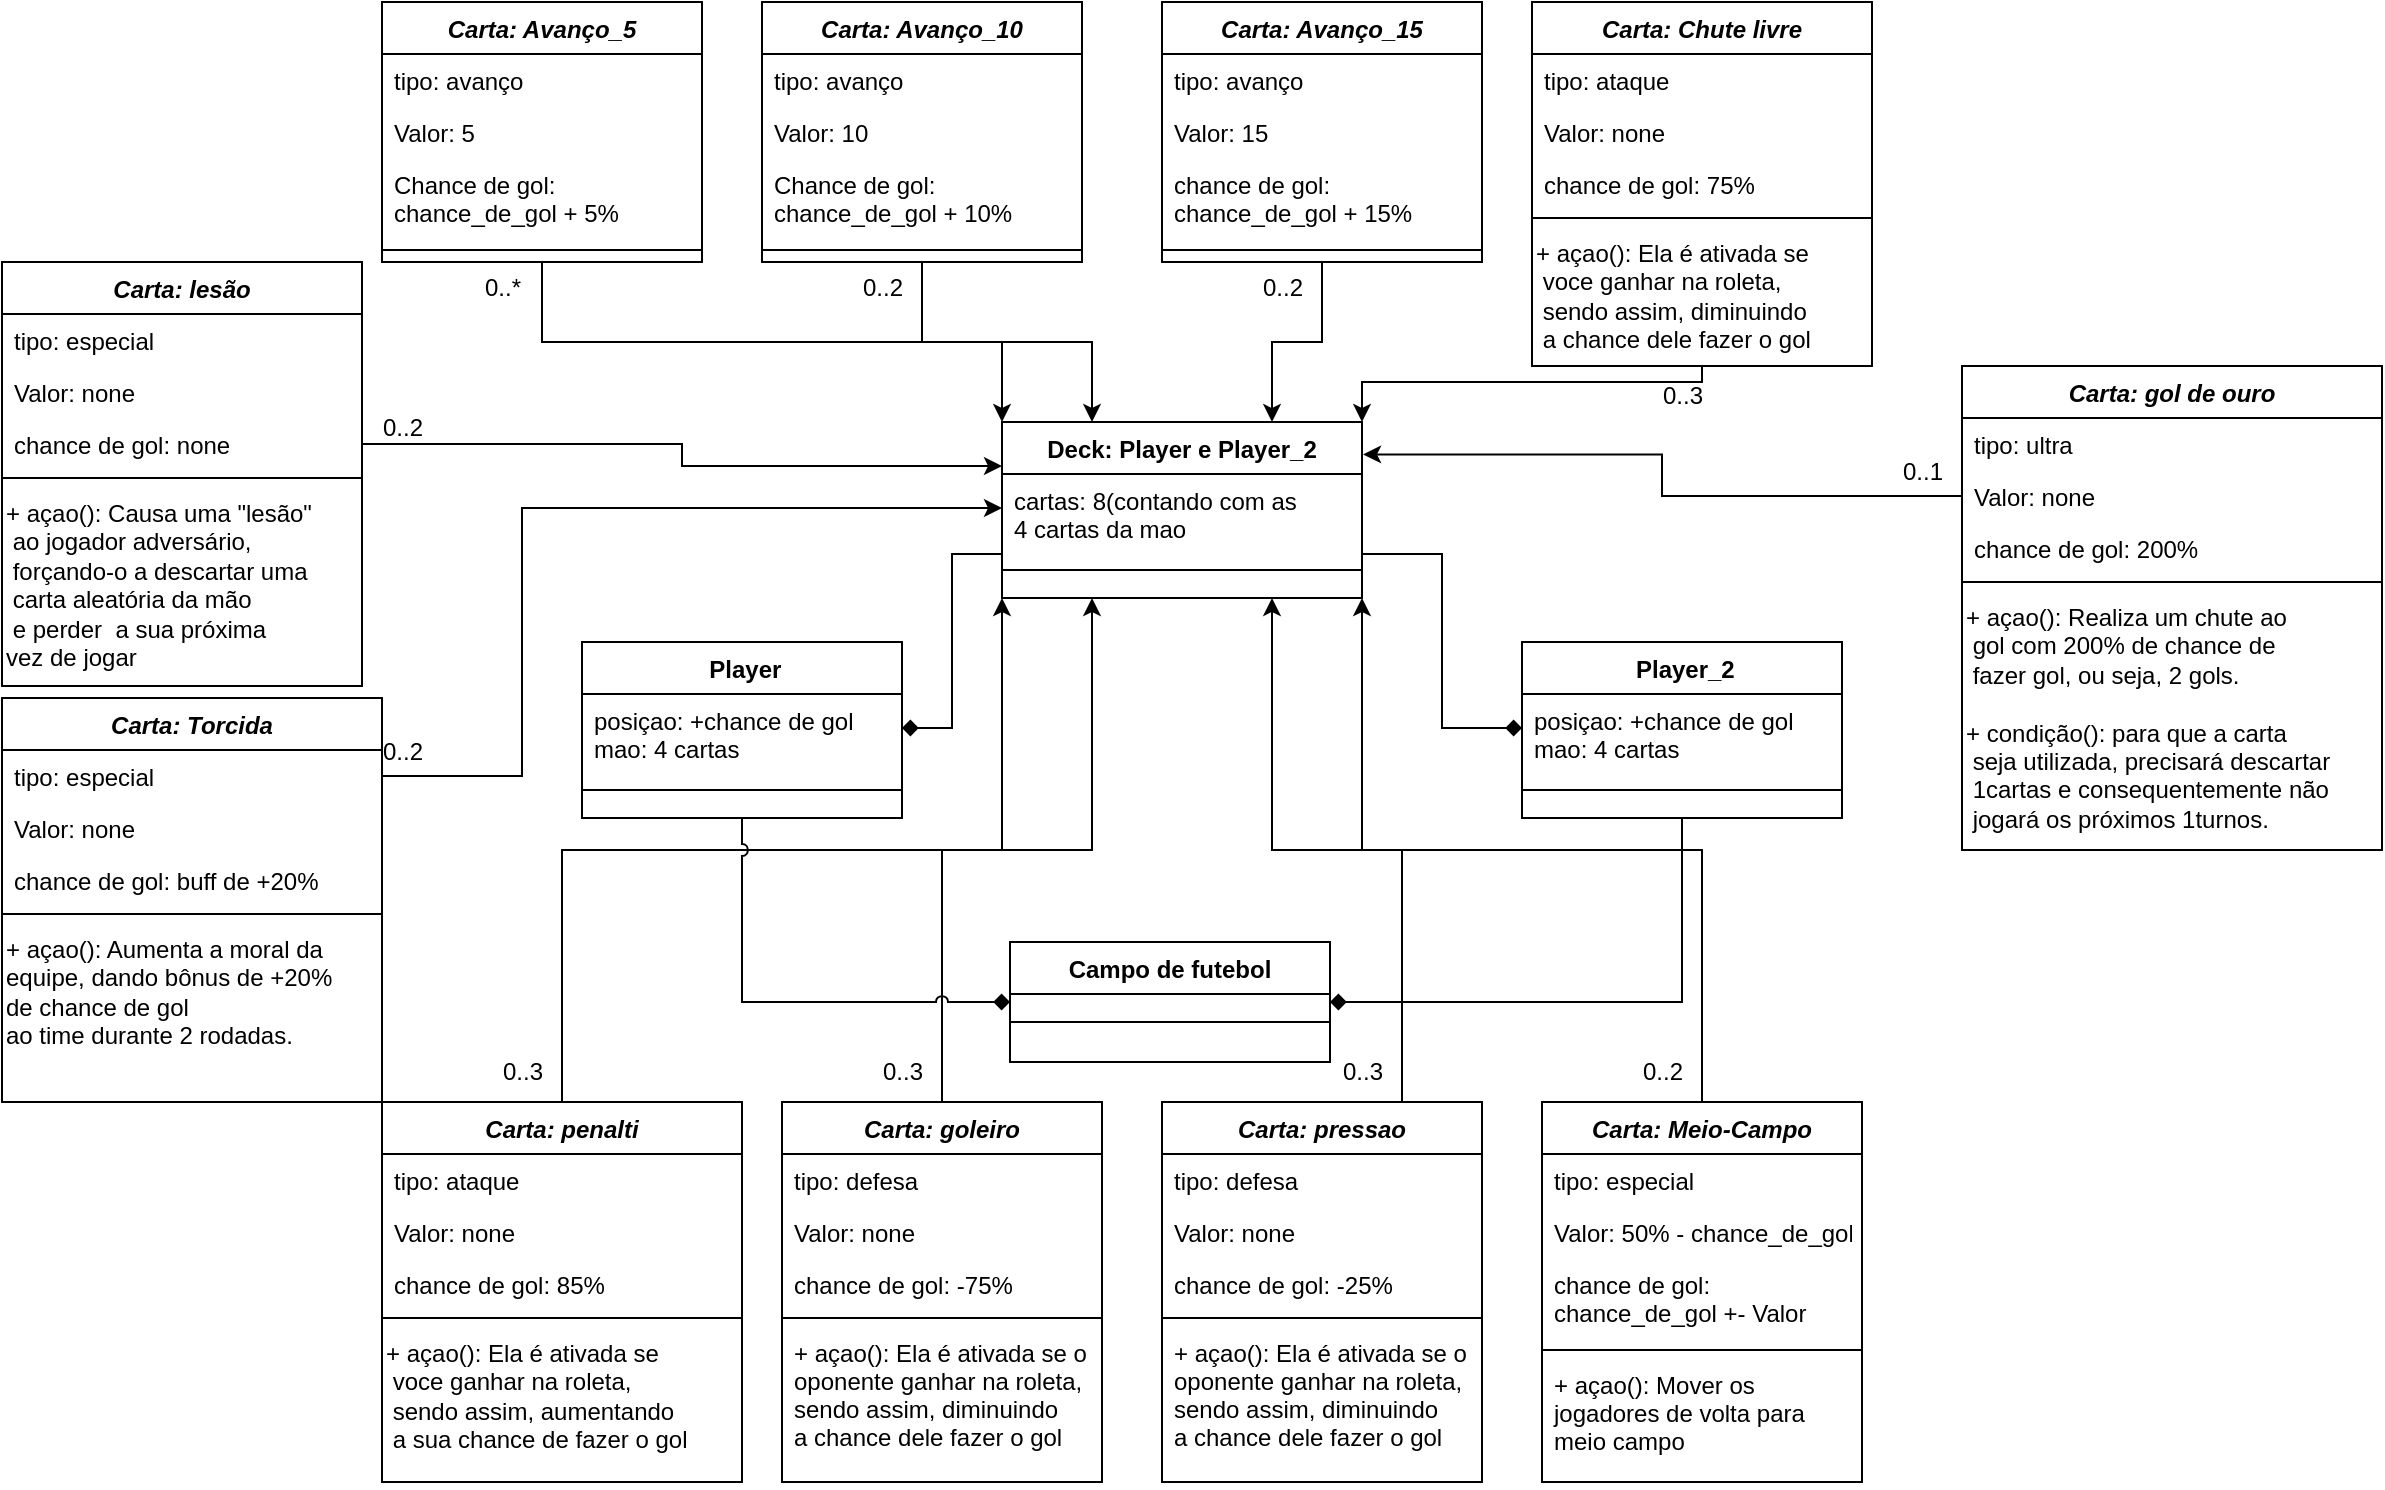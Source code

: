 <mxfile version="22.0.8" type="device">
  <diagram id="C5RBs43oDa-KdzZeNtuy" name="Page-1">
    <mxGraphModel dx="2336" dy="794" grid="1" gridSize="10" guides="1" tooltips="1" connect="1" arrows="1" fold="1" page="1" pageScale="1" pageWidth="827" pageHeight="1169" math="0" shadow="0">
      <root>
        <mxCell id="WIyWlLk6GJQsqaUBKTNV-0" />
        <mxCell id="WIyWlLk6GJQsqaUBKTNV-1" parent="WIyWlLk6GJQsqaUBKTNV-0" />
        <mxCell id="B_rmdDWSVNnGMB5uaclX-45" style="edgeStyle=orthogonalEdgeStyle;rounded=0;orthogonalLoop=1;jettySize=auto;html=1;exitX=0.5;exitY=1;exitDx=0;exitDy=0;entryX=0;entryY=0;entryDx=0;entryDy=0;" parent="WIyWlLk6GJQsqaUBKTNV-1" source="zkfFHV4jXpPFQw0GAbJ--0" target="zkfFHV4jXpPFQw0GAbJ--13" edge="1">
          <mxGeometry relative="1" as="geometry" />
        </mxCell>
        <mxCell id="zkfFHV4jXpPFQw0GAbJ--0" value="Carta: Avanço_5" style="swimlane;fontStyle=3;align=center;verticalAlign=top;childLayout=stackLayout;horizontal=1;startSize=26;horizontalStack=0;resizeParent=1;resizeLast=0;collapsible=1;marginBottom=0;rounded=0;shadow=0;strokeWidth=1;" parent="WIyWlLk6GJQsqaUBKTNV-1" vertex="1">
          <mxGeometry x="20" y="30" width="160" height="130" as="geometry">
            <mxRectangle x="230" y="140" width="160" height="26" as="alternateBounds" />
          </mxGeometry>
        </mxCell>
        <mxCell id="zkfFHV4jXpPFQw0GAbJ--1" value="tipo: avanço" style="text;align=left;verticalAlign=top;spacingLeft=4;spacingRight=4;overflow=hidden;rotatable=0;points=[[0,0.5],[1,0.5]];portConstraint=eastwest;" parent="zkfFHV4jXpPFQw0GAbJ--0" vertex="1">
          <mxGeometry y="26" width="160" height="26" as="geometry" />
        </mxCell>
        <mxCell id="zkfFHV4jXpPFQw0GAbJ--2" value="Valor: 5" style="text;align=left;verticalAlign=top;spacingLeft=4;spacingRight=4;overflow=hidden;rotatable=0;points=[[0,0.5],[1,0.5]];portConstraint=eastwest;rounded=0;shadow=0;html=0;" parent="zkfFHV4jXpPFQw0GAbJ--0" vertex="1">
          <mxGeometry y="52" width="160" height="26" as="geometry" />
        </mxCell>
        <mxCell id="zkfFHV4jXpPFQw0GAbJ--3" value="Chance de gol:&#xa;chance_de_gol + 5%" style="text;align=left;verticalAlign=top;spacingLeft=4;spacingRight=4;overflow=hidden;rotatable=0;points=[[0,0.5],[1,0.5]];portConstraint=eastwest;rounded=0;shadow=0;html=0;" parent="zkfFHV4jXpPFQw0GAbJ--0" vertex="1">
          <mxGeometry y="78" width="160" height="42" as="geometry" />
        </mxCell>
        <mxCell id="zkfFHV4jXpPFQw0GAbJ--4" value="" style="line;html=1;strokeWidth=1;align=left;verticalAlign=middle;spacingTop=-1;spacingLeft=3;spacingRight=3;rotatable=0;labelPosition=right;points=[];portConstraint=eastwest;" parent="zkfFHV4jXpPFQw0GAbJ--0" vertex="1">
          <mxGeometry y="120" width="160" height="8" as="geometry" />
        </mxCell>
        <mxCell id="zkfFHV4jXpPFQw0GAbJ--13" value="Deck: Player e Player_2" style="swimlane;fontStyle=1;align=center;verticalAlign=top;childLayout=stackLayout;horizontal=1;startSize=26;horizontalStack=0;resizeParent=1;resizeLast=0;collapsible=1;marginBottom=0;rounded=0;shadow=0;strokeWidth=1;" parent="WIyWlLk6GJQsqaUBKTNV-1" vertex="1">
          <mxGeometry x="330" y="240" width="180" height="88" as="geometry">
            <mxRectangle x="340" y="380" width="170" height="26" as="alternateBounds" />
          </mxGeometry>
        </mxCell>
        <mxCell id="zkfFHV4jXpPFQw0GAbJ--14" value="cartas: 8(contando com as &#xa;4 cartas da mao" style="text;align=left;verticalAlign=top;spacingLeft=4;spacingRight=4;overflow=hidden;rotatable=0;points=[[0,0.5],[1,0.5]];portConstraint=eastwest;" parent="zkfFHV4jXpPFQw0GAbJ--13" vertex="1">
          <mxGeometry y="26" width="180" height="34" as="geometry" />
        </mxCell>
        <mxCell id="zkfFHV4jXpPFQw0GAbJ--15" value="" style="line;html=1;strokeWidth=1;align=left;verticalAlign=middle;spacingTop=-1;spacingLeft=3;spacingRight=3;rotatable=0;labelPosition=right;points=[];portConstraint=eastwest;" parent="zkfFHV4jXpPFQw0GAbJ--13" vertex="1">
          <mxGeometry y="60" width="180" height="28" as="geometry" />
        </mxCell>
        <mxCell id="B_rmdDWSVNnGMB5uaclX-46" style="edgeStyle=orthogonalEdgeStyle;rounded=0;orthogonalLoop=1;jettySize=auto;html=1;exitX=0.5;exitY=1;exitDx=0;exitDy=0;entryX=0.25;entryY=0;entryDx=0;entryDy=0;" parent="WIyWlLk6GJQsqaUBKTNV-1" source="B_rmdDWSVNnGMB5uaclX-0" target="zkfFHV4jXpPFQw0GAbJ--13" edge="1">
          <mxGeometry relative="1" as="geometry" />
        </mxCell>
        <mxCell id="B_rmdDWSVNnGMB5uaclX-0" value="Carta: Avanço_10" style="swimlane;fontStyle=3;align=center;verticalAlign=top;childLayout=stackLayout;horizontal=1;startSize=26;horizontalStack=0;resizeParent=1;resizeLast=0;collapsible=1;marginBottom=0;rounded=0;shadow=0;strokeWidth=1;" parent="WIyWlLk6GJQsqaUBKTNV-1" vertex="1">
          <mxGeometry x="210" y="30" width="160" height="130" as="geometry">
            <mxRectangle x="230" y="140" width="160" height="26" as="alternateBounds" />
          </mxGeometry>
        </mxCell>
        <mxCell id="B_rmdDWSVNnGMB5uaclX-1" value="tipo: avanço" style="text;align=left;verticalAlign=top;spacingLeft=4;spacingRight=4;overflow=hidden;rotatable=0;points=[[0,0.5],[1,0.5]];portConstraint=eastwest;" parent="B_rmdDWSVNnGMB5uaclX-0" vertex="1">
          <mxGeometry y="26" width="160" height="26" as="geometry" />
        </mxCell>
        <mxCell id="B_rmdDWSVNnGMB5uaclX-2" value="Valor: 10" style="text;align=left;verticalAlign=top;spacingLeft=4;spacingRight=4;overflow=hidden;rotatable=0;points=[[0,0.5],[1,0.5]];portConstraint=eastwest;rounded=0;shadow=0;html=0;" parent="B_rmdDWSVNnGMB5uaclX-0" vertex="1">
          <mxGeometry y="52" width="160" height="26" as="geometry" />
        </mxCell>
        <mxCell id="B_rmdDWSVNnGMB5uaclX-3" value="Chance de gol:&#xa;chance_de_gol + 10%" style="text;align=left;verticalAlign=top;spacingLeft=4;spacingRight=4;overflow=hidden;rotatable=0;points=[[0,0.5],[1,0.5]];portConstraint=eastwest;rounded=0;shadow=0;html=0;" parent="B_rmdDWSVNnGMB5uaclX-0" vertex="1">
          <mxGeometry y="78" width="160" height="42" as="geometry" />
        </mxCell>
        <mxCell id="B_rmdDWSVNnGMB5uaclX-4" value="" style="line;html=1;strokeWidth=1;align=left;verticalAlign=middle;spacingTop=-1;spacingLeft=3;spacingRight=3;rotatable=0;labelPosition=right;points=[];portConstraint=eastwest;" parent="B_rmdDWSVNnGMB5uaclX-0" vertex="1">
          <mxGeometry y="120" width="160" height="8" as="geometry" />
        </mxCell>
        <mxCell id="B_rmdDWSVNnGMB5uaclX-6" value="Carta: Avanço_15" style="swimlane;fontStyle=3;align=center;verticalAlign=top;childLayout=stackLayout;horizontal=1;startSize=26;horizontalStack=0;resizeParent=1;resizeLast=0;collapsible=1;marginBottom=0;rounded=0;shadow=0;strokeWidth=1;" parent="WIyWlLk6GJQsqaUBKTNV-1" vertex="1">
          <mxGeometry x="410" y="30" width="160" height="130" as="geometry">
            <mxRectangle x="230" y="140" width="160" height="26" as="alternateBounds" />
          </mxGeometry>
        </mxCell>
        <mxCell id="B_rmdDWSVNnGMB5uaclX-7" value="tipo: avanço" style="text;align=left;verticalAlign=top;spacingLeft=4;spacingRight=4;overflow=hidden;rotatable=0;points=[[0,0.5],[1,0.5]];portConstraint=eastwest;" parent="B_rmdDWSVNnGMB5uaclX-6" vertex="1">
          <mxGeometry y="26" width="160" height="26" as="geometry" />
        </mxCell>
        <mxCell id="B_rmdDWSVNnGMB5uaclX-8" value="Valor: 15" style="text;align=left;verticalAlign=top;spacingLeft=4;spacingRight=4;overflow=hidden;rotatable=0;points=[[0,0.5],[1,0.5]];portConstraint=eastwest;rounded=0;shadow=0;html=0;" parent="B_rmdDWSVNnGMB5uaclX-6" vertex="1">
          <mxGeometry y="52" width="160" height="26" as="geometry" />
        </mxCell>
        <mxCell id="B_rmdDWSVNnGMB5uaclX-9" value="chance de gol:&#xa;chance_de_gol + 15%" style="text;align=left;verticalAlign=top;spacingLeft=4;spacingRight=4;overflow=hidden;rotatable=0;points=[[0,0.5],[1,0.5]];portConstraint=eastwest;rounded=0;shadow=0;html=0;" parent="B_rmdDWSVNnGMB5uaclX-6" vertex="1">
          <mxGeometry y="78" width="160" height="42" as="geometry" />
        </mxCell>
        <mxCell id="B_rmdDWSVNnGMB5uaclX-10" value="" style="line;html=1;strokeWidth=1;align=left;verticalAlign=middle;spacingTop=-1;spacingLeft=3;spacingRight=3;rotatable=0;labelPosition=right;points=[];portConstraint=eastwest;" parent="B_rmdDWSVNnGMB5uaclX-6" vertex="1">
          <mxGeometry y="120" width="160" height="8" as="geometry" />
        </mxCell>
        <mxCell id="B_rmdDWSVNnGMB5uaclX-49" style="edgeStyle=orthogonalEdgeStyle;rounded=0;orthogonalLoop=1;jettySize=auto;html=1;exitX=0.5;exitY=1;exitDx=0;exitDy=0;entryX=1;entryY=0;entryDx=0;entryDy=0;" parent="WIyWlLk6GJQsqaUBKTNV-1" source="B_rmdDWSVNnGMB5uaclX-12" target="zkfFHV4jXpPFQw0GAbJ--13" edge="1">
          <mxGeometry relative="1" as="geometry">
            <Array as="points">
              <mxPoint x="680" y="220" />
              <mxPoint x="510" y="220" />
            </Array>
          </mxGeometry>
        </mxCell>
        <mxCell id="B_rmdDWSVNnGMB5uaclX-12" value="Carta: Chute livre" style="swimlane;fontStyle=3;align=center;verticalAlign=top;childLayout=stackLayout;horizontal=1;startSize=26;horizontalStack=0;resizeParent=1;resizeLast=0;collapsible=1;marginBottom=0;rounded=0;shadow=0;strokeWidth=1;" parent="WIyWlLk6GJQsqaUBKTNV-1" vertex="1">
          <mxGeometry x="595" y="30" width="170" height="182" as="geometry">
            <mxRectangle x="230" y="140" width="160" height="26" as="alternateBounds" />
          </mxGeometry>
        </mxCell>
        <mxCell id="B_rmdDWSVNnGMB5uaclX-13" value="tipo: ataque" style="text;align=left;verticalAlign=top;spacingLeft=4;spacingRight=4;overflow=hidden;rotatable=0;points=[[0,0.5],[1,0.5]];portConstraint=eastwest;" parent="B_rmdDWSVNnGMB5uaclX-12" vertex="1">
          <mxGeometry y="26" width="170" height="26" as="geometry" />
        </mxCell>
        <mxCell id="B_rmdDWSVNnGMB5uaclX-14" value="Valor: none" style="text;align=left;verticalAlign=top;spacingLeft=4;spacingRight=4;overflow=hidden;rotatable=0;points=[[0,0.5],[1,0.5]];portConstraint=eastwest;rounded=0;shadow=0;html=0;" parent="B_rmdDWSVNnGMB5uaclX-12" vertex="1">
          <mxGeometry y="52" width="170" height="26" as="geometry" />
        </mxCell>
        <mxCell id="B_rmdDWSVNnGMB5uaclX-15" value="chance de gol: 75%" style="text;align=left;verticalAlign=top;spacingLeft=4;spacingRight=4;overflow=hidden;rotatable=0;points=[[0,0.5],[1,0.5]];portConstraint=eastwest;rounded=0;shadow=0;html=0;" parent="B_rmdDWSVNnGMB5uaclX-12" vertex="1">
          <mxGeometry y="78" width="170" height="26" as="geometry" />
        </mxCell>
        <mxCell id="B_rmdDWSVNnGMB5uaclX-16" value="" style="line;html=1;strokeWidth=1;align=left;verticalAlign=middle;spacingTop=-1;spacingLeft=3;spacingRight=3;rotatable=0;labelPosition=right;points=[];portConstraint=eastwest;" parent="B_rmdDWSVNnGMB5uaclX-12" vertex="1">
          <mxGeometry y="104" width="170" height="8" as="geometry" />
        </mxCell>
        <mxCell id="B_rmdDWSVNnGMB5uaclX-44" value="+ açao(): Ela é ativada se&amp;nbsp;&lt;br&gt;&lt;div&gt;&amp;nbsp;voce ganhar na roleta,&amp;nbsp;&lt;/div&gt;&lt;div&gt;&amp;nbsp;sendo assim, diminuindo&lt;/div&gt;&amp;nbsp;a chance dele fazer o gol" style="text;align=left;verticalAlign=top;resizable=0;points=[];autosize=1;strokeColor=none;fillColor=none;html=1;" parent="B_rmdDWSVNnGMB5uaclX-12" vertex="1">
          <mxGeometry y="112" width="170" height="70" as="geometry" />
        </mxCell>
        <mxCell id="B_rmdDWSVNnGMB5uaclX-50" style="edgeStyle=orthogonalEdgeStyle;rounded=0;orthogonalLoop=1;jettySize=auto;html=1;exitX=0.5;exitY=0;exitDx=0;exitDy=0;entryX=0;entryY=1;entryDx=0;entryDy=0;" parent="WIyWlLk6GJQsqaUBKTNV-1" source="B_rmdDWSVNnGMB5uaclX-18" target="zkfFHV4jXpPFQw0GAbJ--13" edge="1">
          <mxGeometry relative="1" as="geometry">
            <mxPoint x="330" y="330" as="targetPoint" />
          </mxGeometry>
        </mxCell>
        <mxCell id="B_rmdDWSVNnGMB5uaclX-18" value="Carta: penalti" style="swimlane;fontStyle=3;align=center;verticalAlign=top;childLayout=stackLayout;horizontal=1;startSize=26;horizontalStack=0;resizeParent=1;resizeLast=0;collapsible=1;marginBottom=0;rounded=0;shadow=0;strokeWidth=1;" parent="WIyWlLk6GJQsqaUBKTNV-1" vertex="1">
          <mxGeometry x="20" y="580" width="180" height="190" as="geometry">
            <mxRectangle x="230" y="140" width="160" height="26" as="alternateBounds" />
          </mxGeometry>
        </mxCell>
        <mxCell id="B_rmdDWSVNnGMB5uaclX-19" value="tipo: ataque" style="text;align=left;verticalAlign=top;spacingLeft=4;spacingRight=4;overflow=hidden;rotatable=0;points=[[0,0.5],[1,0.5]];portConstraint=eastwest;" parent="B_rmdDWSVNnGMB5uaclX-18" vertex="1">
          <mxGeometry y="26" width="180" height="26" as="geometry" />
        </mxCell>
        <mxCell id="B_rmdDWSVNnGMB5uaclX-20" value="Valor: none" style="text;align=left;verticalAlign=top;spacingLeft=4;spacingRight=4;overflow=hidden;rotatable=0;points=[[0,0.5],[1,0.5]];portConstraint=eastwest;rounded=0;shadow=0;html=0;" parent="B_rmdDWSVNnGMB5uaclX-18" vertex="1">
          <mxGeometry y="52" width="180" height="26" as="geometry" />
        </mxCell>
        <mxCell id="B_rmdDWSVNnGMB5uaclX-21" value="chance de gol: 85%" style="text;align=left;verticalAlign=top;spacingLeft=4;spacingRight=4;overflow=hidden;rotatable=0;points=[[0,0.5],[1,0.5]];portConstraint=eastwest;rounded=0;shadow=0;html=0;" parent="B_rmdDWSVNnGMB5uaclX-18" vertex="1">
          <mxGeometry y="78" width="180" height="26" as="geometry" />
        </mxCell>
        <mxCell id="B_rmdDWSVNnGMB5uaclX-22" value="" style="line;html=1;strokeWidth=1;align=left;verticalAlign=middle;spacingTop=-1;spacingLeft=3;spacingRight=3;rotatable=0;labelPosition=right;points=[];portConstraint=eastwest;" parent="B_rmdDWSVNnGMB5uaclX-18" vertex="1">
          <mxGeometry y="104" width="180" height="8" as="geometry" />
        </mxCell>
        <mxCell id="B_rmdDWSVNnGMB5uaclX-43" value="&lt;div&gt;+ açao(): Ela é ativada se&amp;nbsp;&lt;/div&gt;&lt;div&gt;&amp;nbsp;voce ganhar na roleta,&lt;/div&gt;&amp;nbsp;sendo assim, aumentando&lt;br&gt;&amp;nbsp;a sua chance de fazer o gol" style="text;align=left;verticalAlign=top;resizable=0;points=[];autosize=1;strokeColor=none;fillColor=none;html=1;" parent="B_rmdDWSVNnGMB5uaclX-18" vertex="1">
          <mxGeometry y="112" width="180" height="70" as="geometry" />
        </mxCell>
        <mxCell id="B_rmdDWSVNnGMB5uaclX-51" style="edgeStyle=orthogonalEdgeStyle;rounded=0;orthogonalLoop=1;jettySize=auto;html=1;exitX=0.5;exitY=0;exitDx=0;exitDy=0;entryX=0.25;entryY=1;entryDx=0;entryDy=0;" parent="WIyWlLk6GJQsqaUBKTNV-1" source="B_rmdDWSVNnGMB5uaclX-24" target="zkfFHV4jXpPFQw0GAbJ--13" edge="1">
          <mxGeometry relative="1" as="geometry" />
        </mxCell>
        <mxCell id="B_rmdDWSVNnGMB5uaclX-24" value="Carta: goleiro" style="swimlane;fontStyle=3;align=center;verticalAlign=top;childLayout=stackLayout;horizontal=1;startSize=26;horizontalStack=0;resizeParent=1;resizeLast=0;collapsible=1;marginBottom=0;rounded=0;shadow=0;strokeWidth=1;" parent="WIyWlLk6GJQsqaUBKTNV-1" vertex="1">
          <mxGeometry x="220" y="580" width="160" height="190" as="geometry">
            <mxRectangle x="230" y="140" width="160" height="26" as="alternateBounds" />
          </mxGeometry>
        </mxCell>
        <mxCell id="B_rmdDWSVNnGMB5uaclX-25" value="tipo: defesa" style="text;align=left;verticalAlign=top;spacingLeft=4;spacingRight=4;overflow=hidden;rotatable=0;points=[[0,0.5],[1,0.5]];portConstraint=eastwest;" parent="B_rmdDWSVNnGMB5uaclX-24" vertex="1">
          <mxGeometry y="26" width="160" height="26" as="geometry" />
        </mxCell>
        <mxCell id="B_rmdDWSVNnGMB5uaclX-26" value="Valor: none" style="text;align=left;verticalAlign=top;spacingLeft=4;spacingRight=4;overflow=hidden;rotatable=0;points=[[0,0.5],[1,0.5]];portConstraint=eastwest;rounded=0;shadow=0;html=0;" parent="B_rmdDWSVNnGMB5uaclX-24" vertex="1">
          <mxGeometry y="52" width="160" height="26" as="geometry" />
        </mxCell>
        <mxCell id="B_rmdDWSVNnGMB5uaclX-27" value="chance de gol: -75%" style="text;align=left;verticalAlign=top;spacingLeft=4;spacingRight=4;overflow=hidden;rotatable=0;points=[[0,0.5],[1,0.5]];portConstraint=eastwest;rounded=0;shadow=0;html=0;" parent="B_rmdDWSVNnGMB5uaclX-24" vertex="1">
          <mxGeometry y="78" width="160" height="26" as="geometry" />
        </mxCell>
        <mxCell id="B_rmdDWSVNnGMB5uaclX-28" value="" style="line;html=1;strokeWidth=1;align=left;verticalAlign=middle;spacingTop=-1;spacingLeft=3;spacingRight=3;rotatable=0;labelPosition=right;points=[];portConstraint=eastwest;" parent="B_rmdDWSVNnGMB5uaclX-24" vertex="1">
          <mxGeometry y="104" width="160" height="8" as="geometry" />
        </mxCell>
        <mxCell id="B_rmdDWSVNnGMB5uaclX-29" value="+ açao(): Ela é ativada se o &#xa;oponente ganhar na roleta,&#xa;sendo assim, diminuindo&#xa;a chance dele fazer o gol&#xa;" style="text;align=left;verticalAlign=top;spacingLeft=4;spacingRight=4;overflow=hidden;rotatable=0;points=[[0,0.5],[1,0.5]];portConstraint=eastwest;" parent="B_rmdDWSVNnGMB5uaclX-24" vertex="1">
          <mxGeometry y="112" width="160" height="78" as="geometry" />
        </mxCell>
        <mxCell id="B_rmdDWSVNnGMB5uaclX-52" style="edgeStyle=orthogonalEdgeStyle;rounded=0;orthogonalLoop=1;jettySize=auto;html=1;exitX=0.75;exitY=0;exitDx=0;exitDy=0;entryX=0.75;entryY=1;entryDx=0;entryDy=0;" parent="WIyWlLk6GJQsqaUBKTNV-1" source="B_rmdDWSVNnGMB5uaclX-30" target="zkfFHV4jXpPFQw0GAbJ--13" edge="1">
          <mxGeometry relative="1" as="geometry" />
        </mxCell>
        <mxCell id="B_rmdDWSVNnGMB5uaclX-30" value="Carta: pressao" style="swimlane;fontStyle=3;align=center;verticalAlign=top;childLayout=stackLayout;horizontal=1;startSize=26;horizontalStack=0;resizeParent=1;resizeLast=0;collapsible=1;marginBottom=0;rounded=0;shadow=0;strokeWidth=1;" parent="WIyWlLk6GJQsqaUBKTNV-1" vertex="1">
          <mxGeometry x="410" y="580" width="160" height="190" as="geometry">
            <mxRectangle x="230" y="140" width="160" height="26" as="alternateBounds" />
          </mxGeometry>
        </mxCell>
        <mxCell id="B_rmdDWSVNnGMB5uaclX-31" value="tipo: defesa&#xa;" style="text;align=left;verticalAlign=top;spacingLeft=4;spacingRight=4;overflow=hidden;rotatable=0;points=[[0,0.5],[1,0.5]];portConstraint=eastwest;" parent="B_rmdDWSVNnGMB5uaclX-30" vertex="1">
          <mxGeometry y="26" width="160" height="26" as="geometry" />
        </mxCell>
        <mxCell id="B_rmdDWSVNnGMB5uaclX-32" value="Valor: none" style="text;align=left;verticalAlign=top;spacingLeft=4;spacingRight=4;overflow=hidden;rotatable=0;points=[[0,0.5],[1,0.5]];portConstraint=eastwest;rounded=0;shadow=0;html=0;" parent="B_rmdDWSVNnGMB5uaclX-30" vertex="1">
          <mxGeometry y="52" width="160" height="26" as="geometry" />
        </mxCell>
        <mxCell id="B_rmdDWSVNnGMB5uaclX-33" value="chance de gol: -25%" style="text;align=left;verticalAlign=top;spacingLeft=4;spacingRight=4;overflow=hidden;rotatable=0;points=[[0,0.5],[1,0.5]];portConstraint=eastwest;rounded=0;shadow=0;html=0;" parent="B_rmdDWSVNnGMB5uaclX-30" vertex="1">
          <mxGeometry y="78" width="160" height="26" as="geometry" />
        </mxCell>
        <mxCell id="B_rmdDWSVNnGMB5uaclX-34" value="" style="line;html=1;strokeWidth=1;align=left;verticalAlign=middle;spacingTop=-1;spacingLeft=3;spacingRight=3;rotatable=0;labelPosition=right;points=[];portConstraint=eastwest;" parent="B_rmdDWSVNnGMB5uaclX-30" vertex="1">
          <mxGeometry y="104" width="160" height="8" as="geometry" />
        </mxCell>
        <mxCell id="B_rmdDWSVNnGMB5uaclX-35" value="+ açao(): Ela é ativada se o &#xa;oponente ganhar na roleta,&#xa;sendo assim, diminuindo&#xa;a chance dele fazer o gol&#xa;&#xa;&#xa;" style="text;align=left;verticalAlign=top;spacingLeft=4;spacingRight=4;overflow=hidden;rotatable=0;points=[[0,0.5],[1,0.5]];portConstraint=eastwest;" parent="B_rmdDWSVNnGMB5uaclX-30" vertex="1">
          <mxGeometry y="112" width="160" height="78" as="geometry" />
        </mxCell>
        <mxCell id="B_rmdDWSVNnGMB5uaclX-53" style="edgeStyle=orthogonalEdgeStyle;rounded=0;orthogonalLoop=1;jettySize=auto;html=1;exitX=0.5;exitY=0;exitDx=0;exitDy=0;entryX=1;entryY=1;entryDx=0;entryDy=0;" parent="WIyWlLk6GJQsqaUBKTNV-1" source="B_rmdDWSVNnGMB5uaclX-36" target="zkfFHV4jXpPFQw0GAbJ--13" edge="1">
          <mxGeometry relative="1" as="geometry" />
        </mxCell>
        <mxCell id="B_rmdDWSVNnGMB5uaclX-36" value="Carta: Meio-Campo" style="swimlane;fontStyle=3;align=center;verticalAlign=top;childLayout=stackLayout;horizontal=1;startSize=26;horizontalStack=0;resizeParent=1;resizeLast=0;collapsible=1;marginBottom=0;rounded=0;shadow=0;strokeWidth=1;" parent="WIyWlLk6GJQsqaUBKTNV-1" vertex="1">
          <mxGeometry x="600" y="580" width="160" height="190" as="geometry">
            <mxRectangle x="230" y="140" width="160" height="26" as="alternateBounds" />
          </mxGeometry>
        </mxCell>
        <mxCell id="B_rmdDWSVNnGMB5uaclX-37" value="tipo: especial" style="text;align=left;verticalAlign=top;spacingLeft=4;spacingRight=4;overflow=hidden;rotatable=0;points=[[0,0.5],[1,0.5]];portConstraint=eastwest;" parent="B_rmdDWSVNnGMB5uaclX-36" vertex="1">
          <mxGeometry y="26" width="160" height="26" as="geometry" />
        </mxCell>
        <mxCell id="B_rmdDWSVNnGMB5uaclX-38" value="Valor: 50% - chance_de_gol" style="text;align=left;verticalAlign=top;spacingLeft=4;spacingRight=4;overflow=hidden;rotatable=0;points=[[0,0.5],[1,0.5]];portConstraint=eastwest;rounded=0;shadow=0;html=0;" parent="B_rmdDWSVNnGMB5uaclX-36" vertex="1">
          <mxGeometry y="52" width="160" height="26" as="geometry" />
        </mxCell>
        <mxCell id="B_rmdDWSVNnGMB5uaclX-39" value="chance de gol: &#xa;chance_de_gol +- Valor" style="text;align=left;verticalAlign=top;spacingLeft=4;spacingRight=4;overflow=hidden;rotatable=0;points=[[0,0.5],[1,0.5]];portConstraint=eastwest;rounded=0;shadow=0;html=0;" parent="B_rmdDWSVNnGMB5uaclX-36" vertex="1">
          <mxGeometry y="78" width="160" height="42" as="geometry" />
        </mxCell>
        <mxCell id="B_rmdDWSVNnGMB5uaclX-40" value="" style="line;html=1;strokeWidth=1;align=left;verticalAlign=middle;spacingTop=-1;spacingLeft=3;spacingRight=3;rotatable=0;labelPosition=right;points=[];portConstraint=eastwest;" parent="B_rmdDWSVNnGMB5uaclX-36" vertex="1">
          <mxGeometry y="120" width="160" height="8" as="geometry" />
        </mxCell>
        <mxCell id="B_rmdDWSVNnGMB5uaclX-41" value="+ açao(): Mover os&#xa;jogadores de volta para &#xa;meio campo" style="text;align=left;verticalAlign=top;spacingLeft=4;spacingRight=4;overflow=hidden;rotatable=0;points=[[0,0.5],[1,0.5]];portConstraint=eastwest;" parent="B_rmdDWSVNnGMB5uaclX-36" vertex="1">
          <mxGeometry y="128" width="160" height="62" as="geometry" />
        </mxCell>
        <mxCell id="B_rmdDWSVNnGMB5uaclX-47" style="edgeStyle=orthogonalEdgeStyle;rounded=0;orthogonalLoop=1;jettySize=auto;html=1;exitX=0.5;exitY=1;exitDx=0;exitDy=0;entryX=0.75;entryY=0;entryDx=0;entryDy=0;" parent="WIyWlLk6GJQsqaUBKTNV-1" source="B_rmdDWSVNnGMB5uaclX-6" target="zkfFHV4jXpPFQw0GAbJ--13" edge="1">
          <mxGeometry relative="1" as="geometry" />
        </mxCell>
        <mxCell id="eYqT7Os6hjOoUifTZ-FQ-6" style="edgeStyle=orthogonalEdgeStyle;rounded=0;orthogonalLoop=1;jettySize=auto;html=1;exitX=0.5;exitY=1;exitDx=0;exitDy=0;entryX=1;entryY=0.5;entryDx=0;entryDy=0;endArrow=diamond;endFill=1;" edge="1" parent="WIyWlLk6GJQsqaUBKTNV-1" source="B_rmdDWSVNnGMB5uaclX-54" target="B_rmdDWSVNnGMB5uaclX-62">
          <mxGeometry relative="1" as="geometry" />
        </mxCell>
        <mxCell id="B_rmdDWSVNnGMB5uaclX-54" value=" Player_2" style="swimlane;fontStyle=1;align=center;verticalAlign=top;childLayout=stackLayout;horizontal=1;startSize=26;horizontalStack=0;resizeParent=1;resizeLast=0;collapsible=1;marginBottom=0;rounded=0;shadow=0;strokeWidth=1;" parent="WIyWlLk6GJQsqaUBKTNV-1" vertex="1">
          <mxGeometry x="590" y="350" width="160" height="88" as="geometry">
            <mxRectangle x="340" y="380" width="170" height="26" as="alternateBounds" />
          </mxGeometry>
        </mxCell>
        <mxCell id="B_rmdDWSVNnGMB5uaclX-55" value="posiçao: +chance de gol&#xa;mao: 4 cartas&#xa;" style="text;align=left;verticalAlign=top;spacingLeft=4;spacingRight=4;overflow=hidden;rotatable=0;points=[[0,0.5],[1,0.5]];portConstraint=eastwest;" parent="B_rmdDWSVNnGMB5uaclX-54" vertex="1">
          <mxGeometry y="26" width="160" height="34" as="geometry" />
        </mxCell>
        <mxCell id="B_rmdDWSVNnGMB5uaclX-56" value="" style="line;html=1;strokeWidth=1;align=left;verticalAlign=middle;spacingTop=-1;spacingLeft=3;spacingRight=3;rotatable=0;labelPosition=right;points=[];portConstraint=eastwest;" parent="B_rmdDWSVNnGMB5uaclX-54" vertex="1">
          <mxGeometry y="60" width="160" height="28" as="geometry" />
        </mxCell>
        <mxCell id="B_rmdDWSVNnGMB5uaclX-66" style="edgeStyle=orthogonalEdgeStyle;rounded=0;orthogonalLoop=1;jettySize=auto;html=1;exitX=0.5;exitY=1;exitDx=0;exitDy=0;entryX=0;entryY=0.5;entryDx=0;entryDy=0;jumpStyle=arc;endArrow=diamond;endFill=1;" parent="WIyWlLk6GJQsqaUBKTNV-1" source="B_rmdDWSVNnGMB5uaclX-57" target="B_rmdDWSVNnGMB5uaclX-62" edge="1">
          <mxGeometry relative="1" as="geometry" />
        </mxCell>
        <mxCell id="B_rmdDWSVNnGMB5uaclX-57" value=" Player " style="swimlane;fontStyle=1;align=center;verticalAlign=top;childLayout=stackLayout;horizontal=1;startSize=26;horizontalStack=0;resizeParent=1;resizeLast=0;collapsible=1;marginBottom=0;rounded=0;shadow=0;strokeWidth=1;" parent="WIyWlLk6GJQsqaUBKTNV-1" vertex="1">
          <mxGeometry x="120" y="350" width="160" height="88" as="geometry">
            <mxRectangle x="340" y="380" width="170" height="26" as="alternateBounds" />
          </mxGeometry>
        </mxCell>
        <mxCell id="B_rmdDWSVNnGMB5uaclX-58" value="posiçao: +chance de gol&#xa;mao: 4 cartas&#xa;" style="text;align=left;verticalAlign=top;spacingLeft=4;spacingRight=4;overflow=hidden;rotatable=0;points=[[0,0.5],[1,0.5]];portConstraint=eastwest;" parent="B_rmdDWSVNnGMB5uaclX-57" vertex="1">
          <mxGeometry y="26" width="160" height="34" as="geometry" />
        </mxCell>
        <mxCell id="B_rmdDWSVNnGMB5uaclX-59" value="" style="line;html=1;strokeWidth=1;align=left;verticalAlign=middle;spacingTop=-1;spacingLeft=3;spacingRight=3;rotatable=0;labelPosition=right;points=[];portConstraint=eastwest;" parent="B_rmdDWSVNnGMB5uaclX-57" vertex="1">
          <mxGeometry y="60" width="160" height="28" as="geometry" />
        </mxCell>
        <mxCell id="B_rmdDWSVNnGMB5uaclX-60" style="edgeStyle=orthogonalEdgeStyle;rounded=0;orthogonalLoop=1;jettySize=auto;html=1;exitX=1;exitY=0.5;exitDx=0;exitDy=0;entryX=0;entryY=0.75;entryDx=0;entryDy=0;startArrow=diamond;startFill=1;endArrow=none;endFill=0;" parent="WIyWlLk6GJQsqaUBKTNV-1" source="B_rmdDWSVNnGMB5uaclX-58" target="zkfFHV4jXpPFQw0GAbJ--13" edge="1">
          <mxGeometry relative="1" as="geometry" />
        </mxCell>
        <mxCell id="B_rmdDWSVNnGMB5uaclX-61" style="edgeStyle=orthogonalEdgeStyle;rounded=0;orthogonalLoop=1;jettySize=auto;html=1;exitX=0;exitY=0.5;exitDx=0;exitDy=0;entryX=1;entryY=0.75;entryDx=0;entryDy=0;startArrow=diamond;startFill=1;endArrow=none;endFill=0;" parent="WIyWlLk6GJQsqaUBKTNV-1" source="B_rmdDWSVNnGMB5uaclX-55" target="zkfFHV4jXpPFQw0GAbJ--13" edge="1">
          <mxGeometry relative="1" as="geometry" />
        </mxCell>
        <mxCell id="B_rmdDWSVNnGMB5uaclX-62" value="Campo de futebol" style="swimlane;fontStyle=1;align=center;verticalAlign=top;childLayout=stackLayout;horizontal=1;startSize=26;horizontalStack=0;resizeParent=1;resizeLast=0;collapsible=1;marginBottom=0;rounded=0;shadow=0;strokeWidth=1;" parent="WIyWlLk6GJQsqaUBKTNV-1" vertex="1">
          <mxGeometry x="334" y="500" width="160" height="60" as="geometry">
            <mxRectangle x="340" y="380" width="170" height="26" as="alternateBounds" />
          </mxGeometry>
        </mxCell>
        <mxCell id="B_rmdDWSVNnGMB5uaclX-64" value="" style="line;html=1;strokeWidth=1;align=left;verticalAlign=middle;spacingTop=-1;spacingLeft=3;spacingRight=3;rotatable=0;labelPosition=right;points=[];portConstraint=eastwest;" parent="B_rmdDWSVNnGMB5uaclX-62" vertex="1">
          <mxGeometry y="26" width="160" height="28" as="geometry" />
        </mxCell>
        <mxCell id="eYqT7Os6hjOoUifTZ-FQ-0" value="Carta: lesão" style="swimlane;fontStyle=3;align=center;verticalAlign=top;childLayout=stackLayout;horizontal=1;startSize=26;horizontalStack=0;resizeParent=1;resizeLast=0;collapsible=1;marginBottom=0;rounded=0;shadow=0;strokeWidth=1;" vertex="1" parent="WIyWlLk6GJQsqaUBKTNV-1">
          <mxGeometry x="-170" y="160" width="180" height="212" as="geometry">
            <mxRectangle x="230" y="140" width="160" height="26" as="alternateBounds" />
          </mxGeometry>
        </mxCell>
        <mxCell id="eYqT7Os6hjOoUifTZ-FQ-1" value="tipo: especial" style="text;align=left;verticalAlign=top;spacingLeft=4;spacingRight=4;overflow=hidden;rotatable=0;points=[[0,0.5],[1,0.5]];portConstraint=eastwest;" vertex="1" parent="eYqT7Os6hjOoUifTZ-FQ-0">
          <mxGeometry y="26" width="180" height="26" as="geometry" />
        </mxCell>
        <mxCell id="eYqT7Os6hjOoUifTZ-FQ-2" value="Valor: none" style="text;align=left;verticalAlign=top;spacingLeft=4;spacingRight=4;overflow=hidden;rotatable=0;points=[[0,0.5],[1,0.5]];portConstraint=eastwest;rounded=0;shadow=0;html=0;" vertex="1" parent="eYqT7Os6hjOoUifTZ-FQ-0">
          <mxGeometry y="52" width="180" height="26" as="geometry" />
        </mxCell>
        <mxCell id="eYqT7Os6hjOoUifTZ-FQ-3" value="chance de gol: none" style="text;align=left;verticalAlign=top;spacingLeft=4;spacingRight=4;overflow=hidden;rotatable=0;points=[[0,0.5],[1,0.5]];portConstraint=eastwest;rounded=0;shadow=0;html=0;" vertex="1" parent="eYqT7Os6hjOoUifTZ-FQ-0">
          <mxGeometry y="78" width="180" height="26" as="geometry" />
        </mxCell>
        <mxCell id="eYqT7Os6hjOoUifTZ-FQ-4" value="" style="line;html=1;strokeWidth=1;align=left;verticalAlign=middle;spacingTop=-1;spacingLeft=3;spacingRight=3;rotatable=0;labelPosition=right;points=[];portConstraint=eastwest;" vertex="1" parent="eYqT7Os6hjOoUifTZ-FQ-0">
          <mxGeometry y="104" width="180" height="8" as="geometry" />
        </mxCell>
        <mxCell id="eYqT7Os6hjOoUifTZ-FQ-5" value="&lt;div&gt;+ açao(): Causa uma &quot;lesão&quot;&amp;nbsp;&lt;/div&gt;&lt;div&gt;&amp;nbsp;ao jogador adversário,&lt;/div&gt;&lt;div&gt;&amp;nbsp;forçando-o a descartar uma&amp;nbsp;&lt;/div&gt;&lt;div&gt;&amp;nbsp;carta aleatória da mão&lt;/div&gt;&lt;div&gt;&amp;nbsp;e perder&amp;nbsp; a sua próxima&amp;nbsp;&lt;/div&gt;&lt;div&gt;vez de jogar&lt;br&gt;&lt;/div&gt;" style="text;align=left;verticalAlign=top;resizable=0;points=[];autosize=1;strokeColor=none;fillColor=none;html=1;" vertex="1" parent="eYqT7Os6hjOoUifTZ-FQ-0">
          <mxGeometry y="112" width="180" height="100" as="geometry" />
        </mxCell>
        <mxCell id="eYqT7Os6hjOoUifTZ-FQ-9" style="edgeStyle=orthogonalEdgeStyle;rounded=0;orthogonalLoop=1;jettySize=auto;html=1;exitX=1;exitY=0.5;exitDx=0;exitDy=0;entryX=0;entryY=0.25;entryDx=0;entryDy=0;" edge="1" parent="WIyWlLk6GJQsqaUBKTNV-1" source="eYqT7Os6hjOoUifTZ-FQ-3" target="zkfFHV4jXpPFQw0GAbJ--13">
          <mxGeometry relative="1" as="geometry" />
        </mxCell>
        <mxCell id="eYqT7Os6hjOoUifTZ-FQ-10" value="Carta: Torcida" style="swimlane;fontStyle=3;align=center;verticalAlign=top;childLayout=stackLayout;horizontal=1;startSize=26;horizontalStack=0;resizeParent=1;resizeLast=0;collapsible=1;marginBottom=0;rounded=0;shadow=0;strokeWidth=1;" vertex="1" parent="WIyWlLk6GJQsqaUBKTNV-1">
          <mxGeometry x="-170" y="378" width="190" height="202" as="geometry">
            <mxRectangle x="230" y="140" width="160" height="26" as="alternateBounds" />
          </mxGeometry>
        </mxCell>
        <mxCell id="eYqT7Os6hjOoUifTZ-FQ-11" value="tipo: especial" style="text;align=left;verticalAlign=top;spacingLeft=4;spacingRight=4;overflow=hidden;rotatable=0;points=[[0,0.5],[1,0.5]];portConstraint=eastwest;" vertex="1" parent="eYqT7Os6hjOoUifTZ-FQ-10">
          <mxGeometry y="26" width="190" height="26" as="geometry" />
        </mxCell>
        <mxCell id="eYqT7Os6hjOoUifTZ-FQ-12" value="Valor: none" style="text;align=left;verticalAlign=top;spacingLeft=4;spacingRight=4;overflow=hidden;rotatable=0;points=[[0,0.5],[1,0.5]];portConstraint=eastwest;rounded=0;shadow=0;html=0;" vertex="1" parent="eYqT7Os6hjOoUifTZ-FQ-10">
          <mxGeometry y="52" width="190" height="26" as="geometry" />
        </mxCell>
        <mxCell id="eYqT7Os6hjOoUifTZ-FQ-13" value="chance de gol: buff de +20%" style="text;align=left;verticalAlign=top;spacingLeft=4;spacingRight=4;overflow=hidden;rotatable=0;points=[[0,0.5],[1,0.5]];portConstraint=eastwest;rounded=0;shadow=0;html=0;" vertex="1" parent="eYqT7Os6hjOoUifTZ-FQ-10">
          <mxGeometry y="78" width="190" height="26" as="geometry" />
        </mxCell>
        <mxCell id="eYqT7Os6hjOoUifTZ-FQ-14" value="" style="line;html=1;strokeWidth=1;align=left;verticalAlign=middle;spacingTop=-1;spacingLeft=3;spacingRight=3;rotatable=0;labelPosition=right;points=[];portConstraint=eastwest;" vertex="1" parent="eYqT7Os6hjOoUifTZ-FQ-10">
          <mxGeometry y="104" width="190" height="8" as="geometry" />
        </mxCell>
        <mxCell id="eYqT7Os6hjOoUifTZ-FQ-15" value="&lt;div&gt;+ açao(): Aumenta a moral da&amp;nbsp;&lt;/div&gt;&lt;div&gt;equipe, dando bônus de +20% &lt;br&gt;&lt;/div&gt;&lt;div&gt;de chance de gol&lt;br&gt;&lt;/div&gt;&lt;div&gt;ao time durante 2 rodadas.&lt;br&gt;&lt;/div&gt;" style="text;align=left;verticalAlign=top;resizable=0;points=[];autosize=1;strokeColor=none;fillColor=none;html=1;" vertex="1" parent="eYqT7Os6hjOoUifTZ-FQ-10">
          <mxGeometry y="112" width="190" height="70" as="geometry" />
        </mxCell>
        <mxCell id="eYqT7Os6hjOoUifTZ-FQ-16" style="edgeStyle=orthogonalEdgeStyle;rounded=0;orthogonalLoop=1;jettySize=auto;html=1;exitX=1;exitY=0.5;exitDx=0;exitDy=0;entryX=0;entryY=0.5;entryDx=0;entryDy=0;" edge="1" parent="WIyWlLk6GJQsqaUBKTNV-1" source="eYqT7Os6hjOoUifTZ-FQ-11" target="zkfFHV4jXpPFQw0GAbJ--14">
          <mxGeometry relative="1" as="geometry">
            <Array as="points">
              <mxPoint x="90" y="417" />
              <mxPoint x="90" y="283" />
            </Array>
          </mxGeometry>
        </mxCell>
        <mxCell id="eYqT7Os6hjOoUifTZ-FQ-17" value="Carta: gol de ouro" style="swimlane;fontStyle=3;align=center;verticalAlign=top;childLayout=stackLayout;horizontal=1;startSize=26;horizontalStack=0;resizeParent=1;resizeLast=0;collapsible=1;marginBottom=0;rounded=0;shadow=0;strokeWidth=1;" vertex="1" parent="WIyWlLk6GJQsqaUBKTNV-1">
          <mxGeometry x="810" y="212" width="210" height="242" as="geometry">
            <mxRectangle x="230" y="140" width="160" height="26" as="alternateBounds" />
          </mxGeometry>
        </mxCell>
        <mxCell id="eYqT7Os6hjOoUifTZ-FQ-18" value="tipo: ultra" style="text;align=left;verticalAlign=top;spacingLeft=4;spacingRight=4;overflow=hidden;rotatable=0;points=[[0,0.5],[1,0.5]];portConstraint=eastwest;" vertex="1" parent="eYqT7Os6hjOoUifTZ-FQ-17">
          <mxGeometry y="26" width="210" height="26" as="geometry" />
        </mxCell>
        <mxCell id="eYqT7Os6hjOoUifTZ-FQ-19" value="Valor: none" style="text;align=left;verticalAlign=top;spacingLeft=4;spacingRight=4;overflow=hidden;rotatable=0;points=[[0,0.5],[1,0.5]];portConstraint=eastwest;rounded=0;shadow=0;html=0;" vertex="1" parent="eYqT7Os6hjOoUifTZ-FQ-17">
          <mxGeometry y="52" width="210" height="26" as="geometry" />
        </mxCell>
        <mxCell id="eYqT7Os6hjOoUifTZ-FQ-20" value="chance de gol: 200%" style="text;align=left;verticalAlign=top;spacingLeft=4;spacingRight=4;overflow=hidden;rotatable=0;points=[[0,0.5],[1,0.5]];portConstraint=eastwest;rounded=0;shadow=0;html=0;" vertex="1" parent="eYqT7Os6hjOoUifTZ-FQ-17">
          <mxGeometry y="78" width="210" height="26" as="geometry" />
        </mxCell>
        <mxCell id="eYqT7Os6hjOoUifTZ-FQ-21" value="" style="line;html=1;strokeWidth=1;align=left;verticalAlign=middle;spacingTop=-1;spacingLeft=3;spacingRight=3;rotatable=0;labelPosition=right;points=[];portConstraint=eastwest;" vertex="1" parent="eYqT7Os6hjOoUifTZ-FQ-17">
          <mxGeometry y="104" width="210" height="8" as="geometry" />
        </mxCell>
        <mxCell id="eYqT7Os6hjOoUifTZ-FQ-22" value="&lt;div&gt;+ açao(): Realiza um chute ao &lt;br&gt;&lt;/div&gt;&lt;div&gt;&amp;nbsp;gol com 200% de chance de &lt;br&gt;&lt;/div&gt;&lt;div&gt;&amp;nbsp;fazer gol, ou seja, 2 gols.&lt;/div&gt;&lt;div&gt;&lt;br&gt;&lt;/div&gt;&lt;div&gt;+ condição(): para que a carta &lt;br&gt;&lt;/div&gt;&lt;div&gt;&amp;nbsp;seja utilizada, precisará descartar&amp;nbsp;&lt;/div&gt;&lt;div&gt;&amp;nbsp;1cartas e consequentemente não&amp;nbsp;&lt;/div&gt;&lt;div&gt;&amp;nbsp;jogará os próximos 1turnos. &lt;br&gt;&lt;/div&gt;" style="text;align=left;verticalAlign=top;resizable=0;points=[];autosize=1;strokeColor=none;fillColor=none;html=1;" vertex="1" parent="eYqT7Os6hjOoUifTZ-FQ-17">
          <mxGeometry y="112" width="210" height="130" as="geometry" />
        </mxCell>
        <mxCell id="eYqT7Os6hjOoUifTZ-FQ-23" style="edgeStyle=orthogonalEdgeStyle;rounded=0;orthogonalLoop=1;jettySize=auto;html=1;exitX=0;exitY=0.5;exitDx=0;exitDy=0;entryX=1.003;entryY=0.184;entryDx=0;entryDy=0;entryPerimeter=0;" edge="1" parent="WIyWlLk6GJQsqaUBKTNV-1" source="eYqT7Os6hjOoUifTZ-FQ-19" target="zkfFHV4jXpPFQw0GAbJ--13">
          <mxGeometry relative="1" as="geometry" />
        </mxCell>
        <mxCell id="eYqT7Os6hjOoUifTZ-FQ-24" value="0..*" style="text;html=1;align=center;verticalAlign=middle;resizable=0;points=[];autosize=1;strokeColor=none;fillColor=none;" vertex="1" parent="WIyWlLk6GJQsqaUBKTNV-1">
          <mxGeometry x="60" y="158" width="40" height="30" as="geometry" />
        </mxCell>
        <mxCell id="eYqT7Os6hjOoUifTZ-FQ-25" value="0..2" style="text;html=1;align=center;verticalAlign=middle;resizable=0;points=[];autosize=1;strokeColor=none;fillColor=none;" vertex="1" parent="WIyWlLk6GJQsqaUBKTNV-1">
          <mxGeometry x="250" y="158" width="40" height="30" as="geometry" />
        </mxCell>
        <mxCell id="eYqT7Os6hjOoUifTZ-FQ-26" value="0..2" style="text;html=1;align=center;verticalAlign=middle;resizable=0;points=[];autosize=1;strokeColor=none;fillColor=none;" vertex="1" parent="WIyWlLk6GJQsqaUBKTNV-1">
          <mxGeometry x="450" y="158" width="40" height="30" as="geometry" />
        </mxCell>
        <mxCell id="eYqT7Os6hjOoUifTZ-FQ-27" value="0..3" style="text;html=1;align=center;verticalAlign=middle;resizable=0;points=[];autosize=1;strokeColor=none;fillColor=none;" vertex="1" parent="WIyWlLk6GJQsqaUBKTNV-1">
          <mxGeometry x="650" y="212" width="40" height="30" as="geometry" />
        </mxCell>
        <mxCell id="eYqT7Os6hjOoUifTZ-FQ-29" value="0..3" style="text;html=1;align=center;verticalAlign=middle;resizable=0;points=[];autosize=1;strokeColor=none;fillColor=none;" vertex="1" parent="WIyWlLk6GJQsqaUBKTNV-1">
          <mxGeometry x="490" y="550" width="40" height="30" as="geometry" />
        </mxCell>
        <mxCell id="eYqT7Os6hjOoUifTZ-FQ-30" value="0..3" style="text;html=1;align=center;verticalAlign=middle;resizable=0;points=[];autosize=1;strokeColor=none;fillColor=none;" vertex="1" parent="WIyWlLk6GJQsqaUBKTNV-1">
          <mxGeometry x="260" y="550" width="40" height="30" as="geometry" />
        </mxCell>
        <mxCell id="eYqT7Os6hjOoUifTZ-FQ-31" value="0..3" style="text;html=1;align=center;verticalAlign=middle;resizable=0;points=[];autosize=1;strokeColor=none;fillColor=none;" vertex="1" parent="WIyWlLk6GJQsqaUBKTNV-1">
          <mxGeometry x="70" y="550" width="40" height="30" as="geometry" />
        </mxCell>
        <mxCell id="eYqT7Os6hjOoUifTZ-FQ-32" value="0..2" style="text;html=1;align=center;verticalAlign=middle;resizable=0;points=[];autosize=1;strokeColor=none;fillColor=none;" vertex="1" parent="WIyWlLk6GJQsqaUBKTNV-1">
          <mxGeometry x="10" y="228" width="40" height="30" as="geometry" />
        </mxCell>
        <mxCell id="eYqT7Os6hjOoUifTZ-FQ-33" value="0..2" style="text;html=1;align=center;verticalAlign=middle;resizable=0;points=[];autosize=1;strokeColor=none;fillColor=none;" vertex="1" parent="WIyWlLk6GJQsqaUBKTNV-1">
          <mxGeometry x="10" y="390" width="40" height="30" as="geometry" />
        </mxCell>
        <mxCell id="eYqT7Os6hjOoUifTZ-FQ-34" value="0..1" style="text;html=1;align=center;verticalAlign=middle;resizable=0;points=[];autosize=1;strokeColor=none;fillColor=none;" vertex="1" parent="WIyWlLk6GJQsqaUBKTNV-1">
          <mxGeometry x="770" y="250" width="40" height="30" as="geometry" />
        </mxCell>
        <mxCell id="eYqT7Os6hjOoUifTZ-FQ-35" value="0..2" style="text;html=1;align=center;verticalAlign=middle;resizable=0;points=[];autosize=1;strokeColor=none;fillColor=none;" vertex="1" parent="WIyWlLk6GJQsqaUBKTNV-1">
          <mxGeometry x="640" y="550" width="40" height="30" as="geometry" />
        </mxCell>
      </root>
    </mxGraphModel>
  </diagram>
</mxfile>
